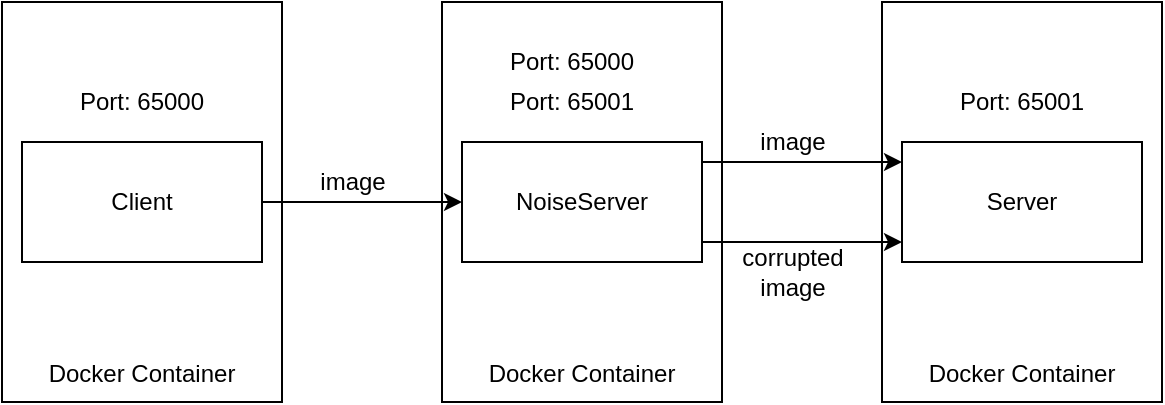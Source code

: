 <mxfile version="14.1.8" type="device"><diagram id="wu3rN3idI_58vNgNKmTE" name="Page-1"><mxGraphModel dx="905" dy="665" grid="1" gridSize="10" guides="1" tooltips="1" connect="1" arrows="1" fold="1" page="1" pageScale="1" pageWidth="850" pageHeight="1100" math="0" shadow="0"><root><mxCell id="0"/><mxCell id="1" parent="0"/><mxCell id="UsmwLOwR2wdxtfGF-oTZ-6" value="Docker Container" style="rounded=0;whiteSpace=wrap;html=1;labelPosition=center;verticalLabelPosition=bottom;align=center;verticalAlign=top;spacingBottom=0;spacingTop=-28;" vertex="1" parent="1"><mxGeometry x="550" y="200" width="140" height="200" as="geometry"/></mxCell><mxCell id="UsmwLOwR2wdxtfGF-oTZ-5" value="Docker Container" style="rounded=0;whiteSpace=wrap;html=1;labelPosition=center;verticalLabelPosition=bottom;align=center;verticalAlign=top;spacingBottom=0;spacingTop=-28;" vertex="1" parent="1"><mxGeometry x="330" y="200" width="140" height="200" as="geometry"/></mxCell><mxCell id="UsmwLOwR2wdxtfGF-oTZ-4" value="Docker Container" style="rounded=0;whiteSpace=wrap;html=1;labelPosition=center;verticalLabelPosition=bottom;align=center;verticalAlign=top;spacingBottom=0;spacingTop=-28;" vertex="1" parent="1"><mxGeometry x="110" y="200" width="140" height="200" as="geometry"/></mxCell><mxCell id="UsmwLOwR2wdxtfGF-oTZ-8" style="edgeStyle=orthogonalEdgeStyle;rounded=0;orthogonalLoop=1;jettySize=auto;html=1;" edge="1" parent="1" source="UsmwLOwR2wdxtfGF-oTZ-1" target="UsmwLOwR2wdxtfGF-oTZ-2"><mxGeometry relative="1" as="geometry"/></mxCell><mxCell id="UsmwLOwR2wdxtfGF-oTZ-1" value="Client" style="rounded=0;whiteSpace=wrap;html=1;" vertex="1" parent="1"><mxGeometry x="120" y="270" width="120" height="60" as="geometry"/></mxCell><mxCell id="UsmwLOwR2wdxtfGF-oTZ-9" style="edgeStyle=orthogonalEdgeStyle;rounded=0;orthogonalLoop=1;jettySize=auto;html=1;" edge="1" parent="1" source="UsmwLOwR2wdxtfGF-oTZ-2" target="UsmwLOwR2wdxtfGF-oTZ-3"><mxGeometry relative="1" as="geometry"><Array as="points"><mxPoint x="500" y="280"/><mxPoint x="500" y="280"/></Array></mxGeometry></mxCell><mxCell id="UsmwLOwR2wdxtfGF-oTZ-10" style="edgeStyle=orthogonalEdgeStyle;rounded=0;orthogonalLoop=1;jettySize=auto;html=1;" edge="1" parent="1" source="UsmwLOwR2wdxtfGF-oTZ-2" target="UsmwLOwR2wdxtfGF-oTZ-3"><mxGeometry relative="1" as="geometry"><Array as="points"><mxPoint x="520" y="320"/><mxPoint x="520" y="320"/></Array></mxGeometry></mxCell><mxCell id="UsmwLOwR2wdxtfGF-oTZ-2" value="NoiseServer" style="rounded=0;whiteSpace=wrap;html=1;" vertex="1" parent="1"><mxGeometry x="340" y="270" width="120" height="60" as="geometry"/></mxCell><mxCell id="UsmwLOwR2wdxtfGF-oTZ-3" value="Server" style="rounded=0;whiteSpace=wrap;html=1;" vertex="1" parent="1"><mxGeometry x="560" y="270" width="120" height="60" as="geometry"/></mxCell><mxCell id="UsmwLOwR2wdxtfGF-oTZ-11" value="image" style="text;html=1;align=center;verticalAlign=middle;resizable=0;points=[];autosize=1;" vertex="1" parent="1"><mxGeometry x="260" y="280" width="50" height="20" as="geometry"/></mxCell><mxCell id="UsmwLOwR2wdxtfGF-oTZ-12" value="image" style="text;html=1;align=center;verticalAlign=middle;resizable=0;points=[];autosize=1;" vertex="1" parent="1"><mxGeometry x="480" y="260" width="50" height="20" as="geometry"/></mxCell><mxCell id="UsmwLOwR2wdxtfGF-oTZ-13" value="corrupted&lt;br&gt;image" style="text;html=1;align=center;verticalAlign=middle;resizable=0;points=[];autosize=1;" vertex="1" parent="1"><mxGeometry x="470" y="320" width="70" height="30" as="geometry"/></mxCell><mxCell id="UsmwLOwR2wdxtfGF-oTZ-15" value="Port: 65000" style="text;html=1;strokeColor=none;fillColor=none;align=center;verticalAlign=middle;whiteSpace=wrap;rounded=0;" vertex="1" parent="1"><mxGeometry x="135" y="240" width="90" height="20" as="geometry"/></mxCell><mxCell id="UsmwLOwR2wdxtfGF-oTZ-16" value="Port: 65000" style="text;html=1;strokeColor=none;fillColor=none;align=center;verticalAlign=middle;whiteSpace=wrap;rounded=0;" vertex="1" parent="1"><mxGeometry x="350" y="220" width="90" height="20" as="geometry"/></mxCell><mxCell id="UsmwLOwR2wdxtfGF-oTZ-17" value="Port: 65001" style="text;html=1;strokeColor=none;fillColor=none;align=center;verticalAlign=middle;whiteSpace=wrap;rounded=0;" vertex="1" parent="1"><mxGeometry x="575" y="240" width="90" height="20" as="geometry"/></mxCell><mxCell id="UsmwLOwR2wdxtfGF-oTZ-18" value="Port: 65001" style="text;html=1;strokeColor=none;fillColor=none;align=center;verticalAlign=middle;whiteSpace=wrap;rounded=0;" vertex="1" parent="1"><mxGeometry x="350" y="240" width="90" height="20" as="geometry"/></mxCell></root></mxGraphModel></diagram></mxfile>